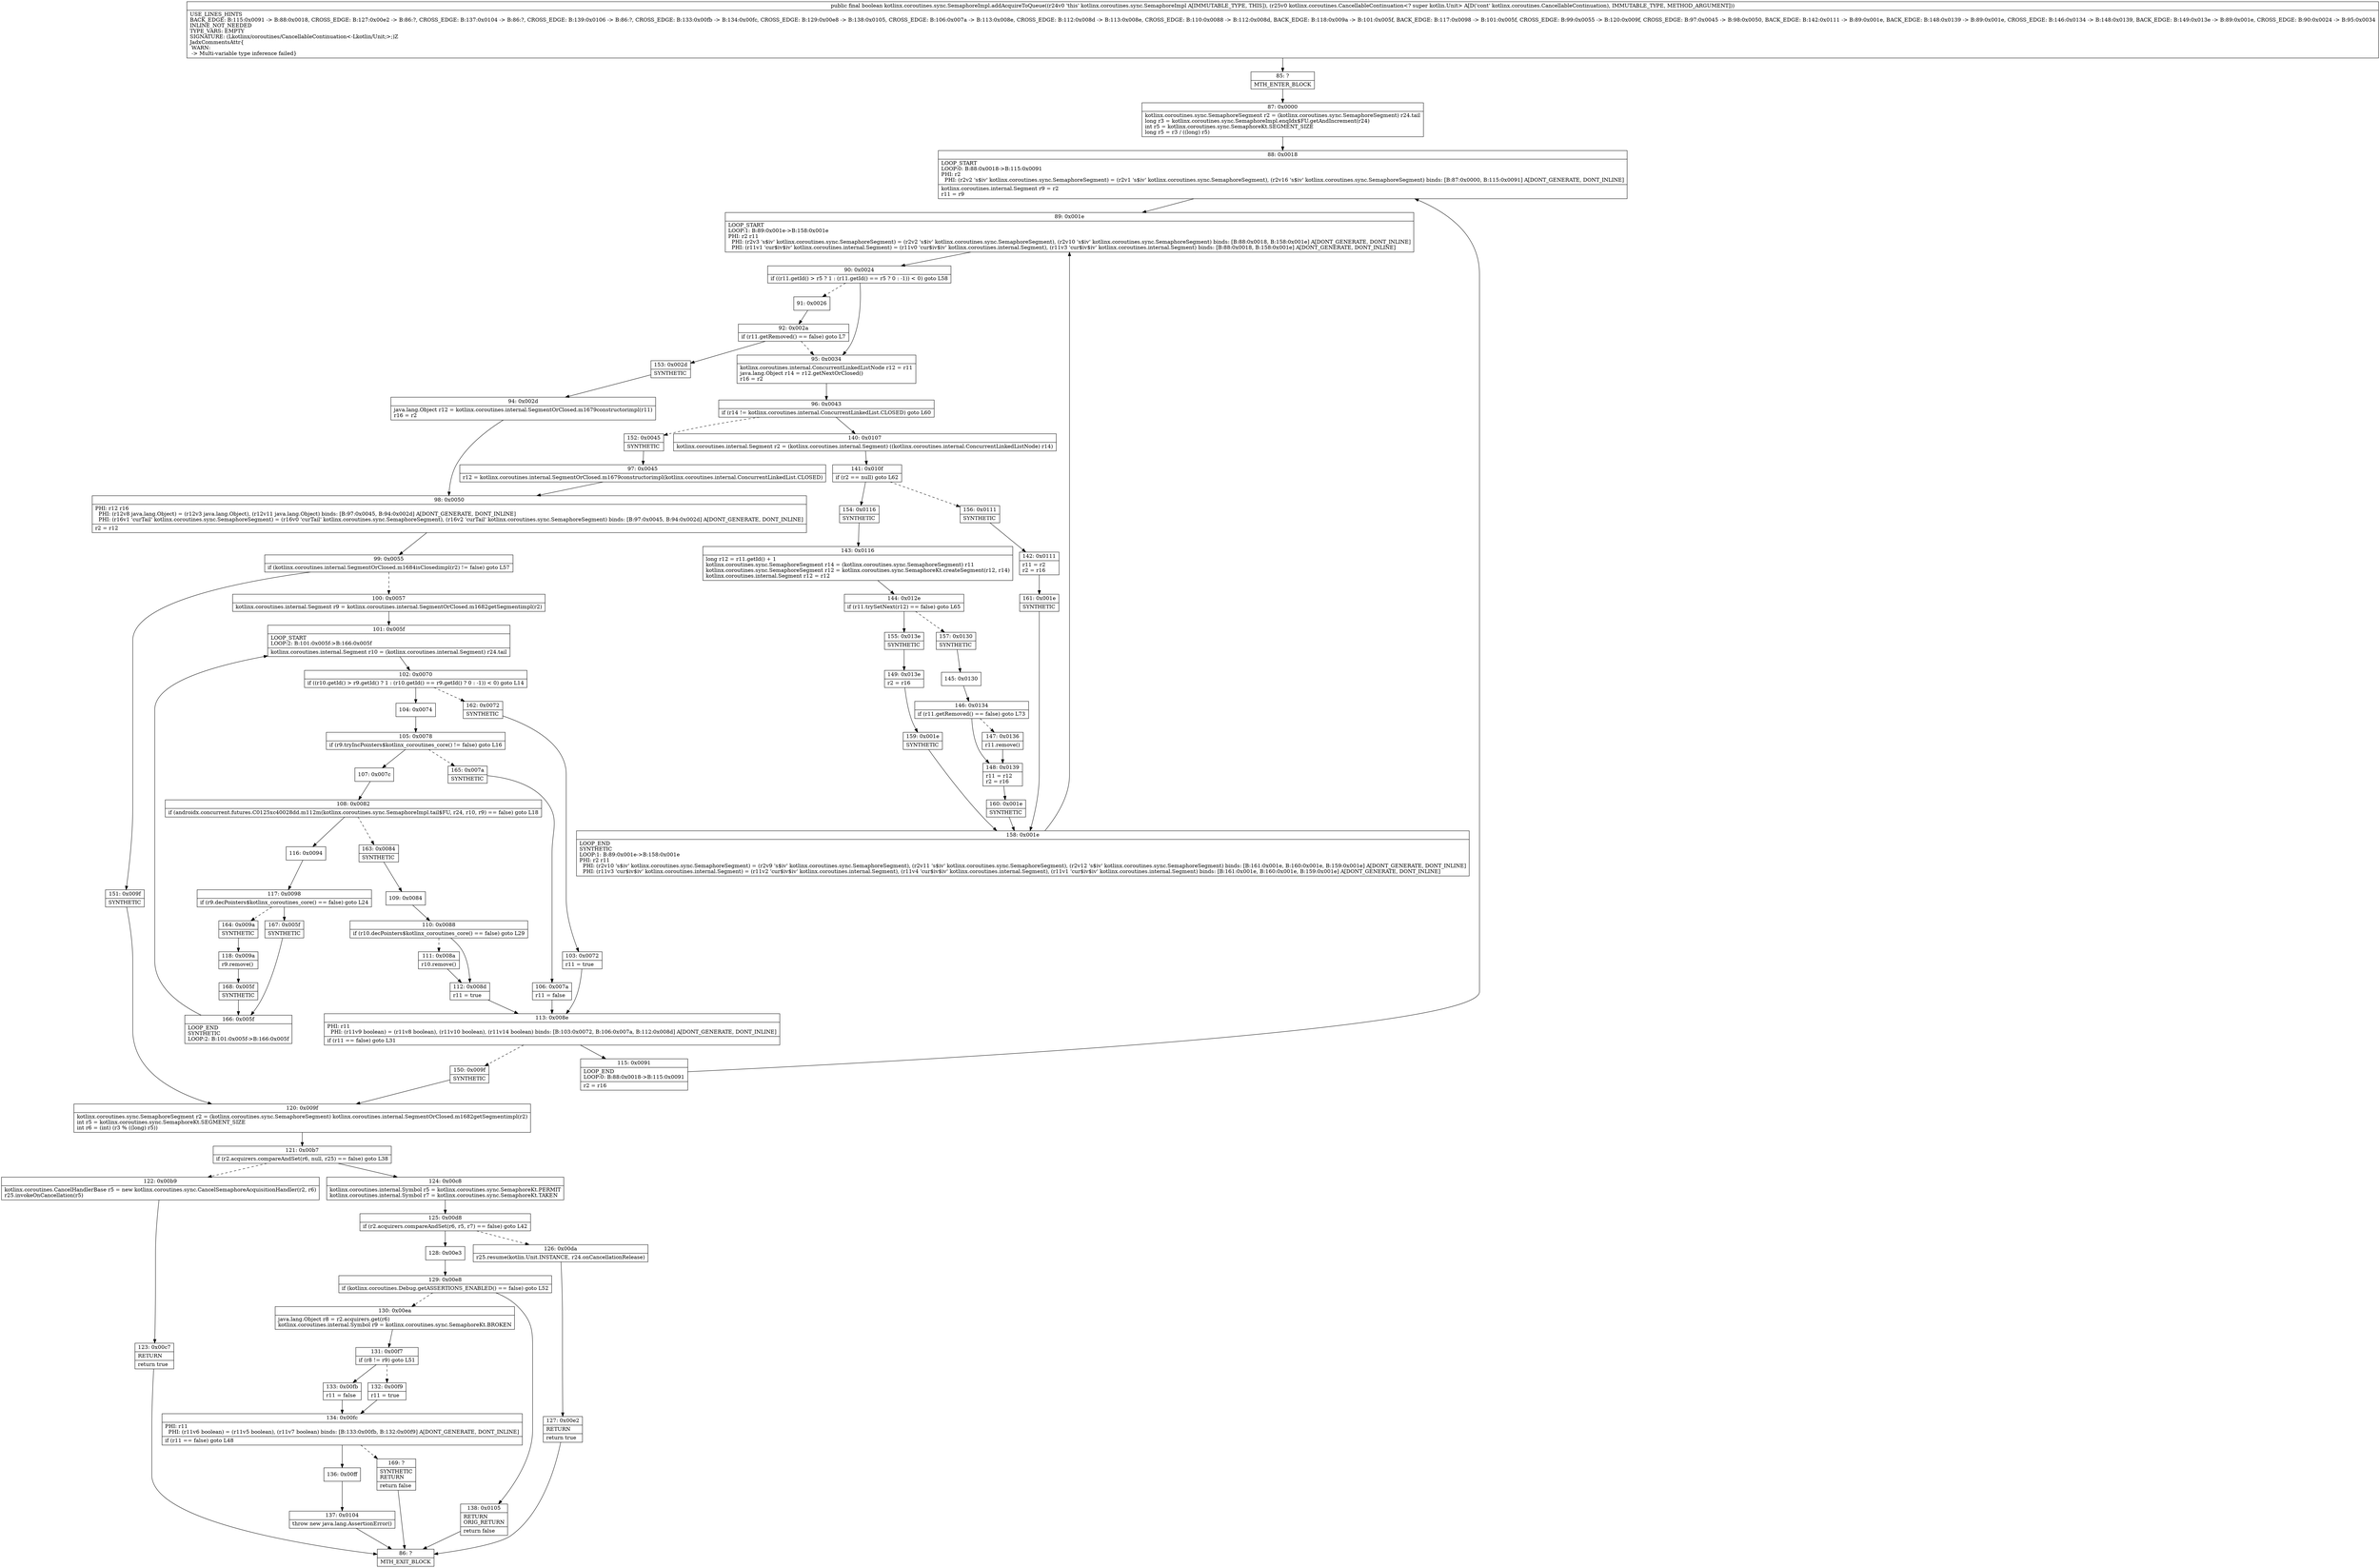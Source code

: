 digraph "CFG forkotlinx.coroutines.sync.SemaphoreImpl.addAcquireToQueue(Lkotlinx\/coroutines\/CancellableContinuation;)Z" {
Node_85 [shape=record,label="{85\:\ ?|MTH_ENTER_BLOCK\l}"];
Node_87 [shape=record,label="{87\:\ 0x0000|kotlinx.coroutines.sync.SemaphoreSegment r2 = (kotlinx.coroutines.sync.SemaphoreSegment) r24.tail\llong r3 = kotlinx.coroutines.sync.SemaphoreImpl.enqIdx$FU.getAndIncrement(r24)\lint r5 = kotlinx.coroutines.sync.SemaphoreKt.SEGMENT_SIZE\llong r5 = r3 \/ ((long) r5)\l}"];
Node_88 [shape=record,label="{88\:\ 0x0018|LOOP_START\lLOOP:0: B:88:0x0018\-\>B:115:0x0091\lPHI: r2 \l  PHI: (r2v2 's$iv' kotlinx.coroutines.sync.SemaphoreSegment) = (r2v1 's$iv' kotlinx.coroutines.sync.SemaphoreSegment), (r2v16 's$iv' kotlinx.coroutines.sync.SemaphoreSegment) binds: [B:87:0x0000, B:115:0x0091] A[DONT_GENERATE, DONT_INLINE]\l|kotlinx.coroutines.internal.Segment r9 = r2\lr11 = r9\l}"];
Node_89 [shape=record,label="{89\:\ 0x001e|LOOP_START\lLOOP:1: B:89:0x001e\-\>B:158:0x001e\lPHI: r2 r11 \l  PHI: (r2v3 's$iv' kotlinx.coroutines.sync.SemaphoreSegment) = (r2v2 's$iv' kotlinx.coroutines.sync.SemaphoreSegment), (r2v10 's$iv' kotlinx.coroutines.sync.SemaphoreSegment) binds: [B:88:0x0018, B:158:0x001e] A[DONT_GENERATE, DONT_INLINE]\l  PHI: (r11v1 'cur$iv$iv' kotlinx.coroutines.internal.Segment) = (r11v0 'cur$iv$iv' kotlinx.coroutines.internal.Segment), (r11v3 'cur$iv$iv' kotlinx.coroutines.internal.Segment) binds: [B:88:0x0018, B:158:0x001e] A[DONT_GENERATE, DONT_INLINE]\l}"];
Node_90 [shape=record,label="{90\:\ 0x0024|if ((r11.getId() \> r5 ? 1 : (r11.getId() == r5 ? 0 : \-1)) \< 0) goto L58\l}"];
Node_91 [shape=record,label="{91\:\ 0x0026}"];
Node_92 [shape=record,label="{92\:\ 0x002a|if (r11.getRemoved() == false) goto L7\l}"];
Node_153 [shape=record,label="{153\:\ 0x002d|SYNTHETIC\l}"];
Node_94 [shape=record,label="{94\:\ 0x002d|java.lang.Object r12 = kotlinx.coroutines.internal.SegmentOrClosed.m1679constructorimpl(r11)\lr16 = r2\l}"];
Node_98 [shape=record,label="{98\:\ 0x0050|PHI: r12 r16 \l  PHI: (r12v8 java.lang.Object) = (r12v3 java.lang.Object), (r12v11 java.lang.Object) binds: [B:97:0x0045, B:94:0x002d] A[DONT_GENERATE, DONT_INLINE]\l  PHI: (r16v1 'curTail' kotlinx.coroutines.sync.SemaphoreSegment) = (r16v0 'curTail' kotlinx.coroutines.sync.SemaphoreSegment), (r16v2 'curTail' kotlinx.coroutines.sync.SemaphoreSegment) binds: [B:97:0x0045, B:94:0x002d] A[DONT_GENERATE, DONT_INLINE]\l|r2 = r12\l}"];
Node_99 [shape=record,label="{99\:\ 0x0055|if (kotlinx.coroutines.internal.SegmentOrClosed.m1684isClosedimpl(r2) != false) goto L57\l}"];
Node_100 [shape=record,label="{100\:\ 0x0057|kotlinx.coroutines.internal.Segment r9 = kotlinx.coroutines.internal.SegmentOrClosed.m1682getSegmentimpl(r2)\l}"];
Node_101 [shape=record,label="{101\:\ 0x005f|LOOP_START\lLOOP:2: B:101:0x005f\-\>B:166:0x005f\l|kotlinx.coroutines.internal.Segment r10 = (kotlinx.coroutines.internal.Segment) r24.tail\l}"];
Node_102 [shape=record,label="{102\:\ 0x0070|if ((r10.getId() \> r9.getId() ? 1 : (r10.getId() == r9.getId() ? 0 : \-1)) \< 0) goto L14\l}"];
Node_104 [shape=record,label="{104\:\ 0x0074}"];
Node_105 [shape=record,label="{105\:\ 0x0078|if (r9.tryIncPointers$kotlinx_coroutines_core() != false) goto L16\l}"];
Node_107 [shape=record,label="{107\:\ 0x007c}"];
Node_108 [shape=record,label="{108\:\ 0x0082|if (androidx.concurrent.futures.C0125xc40028dd.m112m(kotlinx.coroutines.sync.SemaphoreImpl.tail$FU, r24, r10, r9) == false) goto L18\l}"];
Node_116 [shape=record,label="{116\:\ 0x0094}"];
Node_117 [shape=record,label="{117\:\ 0x0098|if (r9.decPointers$kotlinx_coroutines_core() == false) goto L24\l}"];
Node_164 [shape=record,label="{164\:\ 0x009a|SYNTHETIC\l}"];
Node_118 [shape=record,label="{118\:\ 0x009a|r9.remove()\l}"];
Node_168 [shape=record,label="{168\:\ 0x005f|SYNTHETIC\l}"];
Node_166 [shape=record,label="{166\:\ 0x005f|LOOP_END\lSYNTHETIC\lLOOP:2: B:101:0x005f\-\>B:166:0x005f\l}"];
Node_167 [shape=record,label="{167\:\ 0x005f|SYNTHETIC\l}"];
Node_163 [shape=record,label="{163\:\ 0x0084|SYNTHETIC\l}"];
Node_109 [shape=record,label="{109\:\ 0x0084}"];
Node_110 [shape=record,label="{110\:\ 0x0088|if (r10.decPointers$kotlinx_coroutines_core() == false) goto L29\l}"];
Node_111 [shape=record,label="{111\:\ 0x008a|r10.remove()\l}"];
Node_112 [shape=record,label="{112\:\ 0x008d|r11 = true\l}"];
Node_113 [shape=record,label="{113\:\ 0x008e|PHI: r11 \l  PHI: (r11v9 boolean) = (r11v8 boolean), (r11v10 boolean), (r11v14 boolean) binds: [B:103:0x0072, B:106:0x007a, B:112:0x008d] A[DONT_GENERATE, DONT_INLINE]\l|if (r11 == false) goto L31\l}"];
Node_115 [shape=record,label="{115\:\ 0x0091|LOOP_END\lLOOP:0: B:88:0x0018\-\>B:115:0x0091\l|r2 = r16\l}"];
Node_150 [shape=record,label="{150\:\ 0x009f|SYNTHETIC\l}"];
Node_120 [shape=record,label="{120\:\ 0x009f|kotlinx.coroutines.sync.SemaphoreSegment r2 = (kotlinx.coroutines.sync.SemaphoreSegment) kotlinx.coroutines.internal.SegmentOrClosed.m1682getSegmentimpl(r2)\lint r5 = kotlinx.coroutines.sync.SemaphoreKt.SEGMENT_SIZE\lint r6 = (int) (r3 % ((long) r5))\l}"];
Node_121 [shape=record,label="{121\:\ 0x00b7|if (r2.acquirers.compareAndSet(r6, null, r25) == false) goto L38\l}"];
Node_122 [shape=record,label="{122\:\ 0x00b9|kotlinx.coroutines.CancelHandlerBase r5 = new kotlinx.coroutines.sync.CancelSemaphoreAcquisitionHandler(r2, r6)\lr25.invokeOnCancellation(r5)\l}"];
Node_123 [shape=record,label="{123\:\ 0x00c7|RETURN\l|return true\l}"];
Node_86 [shape=record,label="{86\:\ ?|MTH_EXIT_BLOCK\l}"];
Node_124 [shape=record,label="{124\:\ 0x00c8|kotlinx.coroutines.internal.Symbol r5 = kotlinx.coroutines.sync.SemaphoreKt.PERMIT\lkotlinx.coroutines.internal.Symbol r7 = kotlinx.coroutines.sync.SemaphoreKt.TAKEN\l}"];
Node_125 [shape=record,label="{125\:\ 0x00d8|if (r2.acquirers.compareAndSet(r6, r5, r7) == false) goto L42\l}"];
Node_126 [shape=record,label="{126\:\ 0x00da|r25.resume(kotlin.Unit.INSTANCE, r24.onCancellationRelease)\l}"];
Node_127 [shape=record,label="{127\:\ 0x00e2|RETURN\l|return true\l}"];
Node_128 [shape=record,label="{128\:\ 0x00e3}"];
Node_129 [shape=record,label="{129\:\ 0x00e8|if (kotlinx.coroutines.Debug.getASSERTIONS_ENABLED() == false) goto L52\l}"];
Node_130 [shape=record,label="{130\:\ 0x00ea|java.lang.Object r8 = r2.acquirers.get(r6)\lkotlinx.coroutines.internal.Symbol r9 = kotlinx.coroutines.sync.SemaphoreKt.BROKEN\l}"];
Node_131 [shape=record,label="{131\:\ 0x00f7|if (r8 != r9) goto L51\l}"];
Node_132 [shape=record,label="{132\:\ 0x00f9|r11 = true\l}"];
Node_134 [shape=record,label="{134\:\ 0x00fc|PHI: r11 \l  PHI: (r11v6 boolean) = (r11v5 boolean), (r11v7 boolean) binds: [B:133:0x00fb, B:132:0x00f9] A[DONT_GENERATE, DONT_INLINE]\l|if (r11 == false) goto L48\l}"];
Node_136 [shape=record,label="{136\:\ 0x00ff}"];
Node_137 [shape=record,label="{137\:\ 0x0104|throw new java.lang.AssertionError()\l}"];
Node_169 [shape=record,label="{169\:\ ?|SYNTHETIC\lRETURN\l|return false\l}"];
Node_133 [shape=record,label="{133\:\ 0x00fb|r11 = false\l}"];
Node_138 [shape=record,label="{138\:\ 0x0105|RETURN\lORIG_RETURN\l|return false\l}"];
Node_165 [shape=record,label="{165\:\ 0x007a|SYNTHETIC\l}"];
Node_106 [shape=record,label="{106\:\ 0x007a|r11 = false\l}"];
Node_162 [shape=record,label="{162\:\ 0x0072|SYNTHETIC\l}"];
Node_103 [shape=record,label="{103\:\ 0x0072|r11 = true\l}"];
Node_151 [shape=record,label="{151\:\ 0x009f|SYNTHETIC\l}"];
Node_95 [shape=record,label="{95\:\ 0x0034|kotlinx.coroutines.internal.ConcurrentLinkedListNode r12 = r11\ljava.lang.Object r14 = r12.getNextOrClosed()\lr16 = r2\l}"];
Node_96 [shape=record,label="{96\:\ 0x0043|if (r14 != kotlinx.coroutines.internal.ConcurrentLinkedList.CLOSED) goto L60\l}"];
Node_140 [shape=record,label="{140\:\ 0x0107|kotlinx.coroutines.internal.Segment r2 = (kotlinx.coroutines.internal.Segment) ((kotlinx.coroutines.internal.ConcurrentLinkedListNode) r14)\l}"];
Node_141 [shape=record,label="{141\:\ 0x010f|if (r2 == null) goto L62\l}"];
Node_154 [shape=record,label="{154\:\ 0x0116|SYNTHETIC\l}"];
Node_143 [shape=record,label="{143\:\ 0x0116|long r12 = r11.getId() + 1\lkotlinx.coroutines.sync.SemaphoreSegment r14 = (kotlinx.coroutines.sync.SemaphoreSegment) r11\lkotlinx.coroutines.sync.SemaphoreSegment r12 = kotlinx.coroutines.sync.SemaphoreKt.createSegment(r12, r14)\lkotlinx.coroutines.internal.Segment r12 = r12\l}"];
Node_144 [shape=record,label="{144\:\ 0x012e|if (r11.trySetNext(r12) == false) goto L65\l}"];
Node_155 [shape=record,label="{155\:\ 0x013e|SYNTHETIC\l}"];
Node_149 [shape=record,label="{149\:\ 0x013e|r2 = r16\l}"];
Node_159 [shape=record,label="{159\:\ 0x001e|SYNTHETIC\l}"];
Node_158 [shape=record,label="{158\:\ 0x001e|LOOP_END\lSYNTHETIC\lLOOP:1: B:89:0x001e\-\>B:158:0x001e\lPHI: r2 r11 \l  PHI: (r2v10 's$iv' kotlinx.coroutines.sync.SemaphoreSegment) = (r2v9 's$iv' kotlinx.coroutines.sync.SemaphoreSegment), (r2v11 's$iv' kotlinx.coroutines.sync.SemaphoreSegment), (r2v12 's$iv' kotlinx.coroutines.sync.SemaphoreSegment) binds: [B:161:0x001e, B:160:0x001e, B:159:0x001e] A[DONT_GENERATE, DONT_INLINE]\l  PHI: (r11v3 'cur$iv$iv' kotlinx.coroutines.internal.Segment) = (r11v2 'cur$iv$iv' kotlinx.coroutines.internal.Segment), (r11v4 'cur$iv$iv' kotlinx.coroutines.internal.Segment), (r11v1 'cur$iv$iv' kotlinx.coroutines.internal.Segment) binds: [B:161:0x001e, B:160:0x001e, B:159:0x001e] A[DONT_GENERATE, DONT_INLINE]\l}"];
Node_157 [shape=record,label="{157\:\ 0x0130|SYNTHETIC\l}"];
Node_145 [shape=record,label="{145\:\ 0x0130}"];
Node_146 [shape=record,label="{146\:\ 0x0134|if (r11.getRemoved() == false) goto L73\l}"];
Node_147 [shape=record,label="{147\:\ 0x0136|r11.remove()\l}"];
Node_148 [shape=record,label="{148\:\ 0x0139|r11 = r12\lr2 = r16\l}"];
Node_160 [shape=record,label="{160\:\ 0x001e|SYNTHETIC\l}"];
Node_156 [shape=record,label="{156\:\ 0x0111|SYNTHETIC\l}"];
Node_142 [shape=record,label="{142\:\ 0x0111|r11 = r2\lr2 = r16\l}"];
Node_161 [shape=record,label="{161\:\ 0x001e|SYNTHETIC\l}"];
Node_152 [shape=record,label="{152\:\ 0x0045|SYNTHETIC\l}"];
Node_97 [shape=record,label="{97\:\ 0x0045|r12 = kotlinx.coroutines.internal.SegmentOrClosed.m1679constructorimpl(kotlinx.coroutines.internal.ConcurrentLinkedList.CLOSED)\l}"];
MethodNode[shape=record,label="{public final boolean kotlinx.coroutines.sync.SemaphoreImpl.addAcquireToQueue((r24v0 'this' kotlinx.coroutines.sync.SemaphoreImpl A[IMMUTABLE_TYPE, THIS]), (r25v0 kotlinx.coroutines.CancellableContinuation\<? super kotlin.Unit\> A[D('cont' kotlinx.coroutines.CancellableContinuation), IMMUTABLE_TYPE, METHOD_ARGUMENT]))  | USE_LINES_HINTS\lBACK_EDGE: B:115:0x0091 \-\> B:88:0x0018, CROSS_EDGE: B:127:0x00e2 \-\> B:86:?, CROSS_EDGE: B:137:0x0104 \-\> B:86:?, CROSS_EDGE: B:139:0x0106 \-\> B:86:?, CROSS_EDGE: B:133:0x00fb \-\> B:134:0x00fc, CROSS_EDGE: B:129:0x00e8 \-\> B:138:0x0105, CROSS_EDGE: B:106:0x007a \-\> B:113:0x008e, CROSS_EDGE: B:112:0x008d \-\> B:113:0x008e, CROSS_EDGE: B:110:0x0088 \-\> B:112:0x008d, BACK_EDGE: B:118:0x009a \-\> B:101:0x005f, BACK_EDGE: B:117:0x0098 \-\> B:101:0x005f, CROSS_EDGE: B:99:0x0055 \-\> B:120:0x009f, CROSS_EDGE: B:97:0x0045 \-\> B:98:0x0050, BACK_EDGE: B:142:0x0111 \-\> B:89:0x001e, BACK_EDGE: B:148:0x0139 \-\> B:89:0x001e, CROSS_EDGE: B:146:0x0134 \-\> B:148:0x0139, BACK_EDGE: B:149:0x013e \-\> B:89:0x001e, CROSS_EDGE: B:90:0x0024 \-\> B:95:0x0034\lINLINE_NOT_NEEDED\lTYPE_VARS: EMPTY\lSIGNATURE: (Lkotlinx\/coroutines\/CancellableContinuation\<\-Lkotlin\/Unit;\>;)Z\lJadxCommentsAttr\{\l WARN: \l \-\> Multi\-variable type inference failed\}\l}"];
MethodNode -> Node_85;Node_85 -> Node_87;
Node_87 -> Node_88;
Node_88 -> Node_89;
Node_89 -> Node_90;
Node_90 -> Node_91[style=dashed];
Node_90 -> Node_95;
Node_91 -> Node_92;
Node_92 -> Node_95[style=dashed];
Node_92 -> Node_153;
Node_153 -> Node_94;
Node_94 -> Node_98;
Node_98 -> Node_99;
Node_99 -> Node_100[style=dashed];
Node_99 -> Node_151;
Node_100 -> Node_101;
Node_101 -> Node_102;
Node_102 -> Node_104;
Node_102 -> Node_162[style=dashed];
Node_104 -> Node_105;
Node_105 -> Node_107;
Node_105 -> Node_165[style=dashed];
Node_107 -> Node_108;
Node_108 -> Node_116;
Node_108 -> Node_163[style=dashed];
Node_116 -> Node_117;
Node_117 -> Node_164[style=dashed];
Node_117 -> Node_167;
Node_164 -> Node_118;
Node_118 -> Node_168;
Node_168 -> Node_166;
Node_166 -> Node_101;
Node_167 -> Node_166;
Node_163 -> Node_109;
Node_109 -> Node_110;
Node_110 -> Node_111[style=dashed];
Node_110 -> Node_112;
Node_111 -> Node_112;
Node_112 -> Node_113;
Node_113 -> Node_115;
Node_113 -> Node_150[style=dashed];
Node_115 -> Node_88;
Node_150 -> Node_120;
Node_120 -> Node_121;
Node_121 -> Node_122[style=dashed];
Node_121 -> Node_124;
Node_122 -> Node_123;
Node_123 -> Node_86;
Node_124 -> Node_125;
Node_125 -> Node_126[style=dashed];
Node_125 -> Node_128;
Node_126 -> Node_127;
Node_127 -> Node_86;
Node_128 -> Node_129;
Node_129 -> Node_130[style=dashed];
Node_129 -> Node_138;
Node_130 -> Node_131;
Node_131 -> Node_132[style=dashed];
Node_131 -> Node_133;
Node_132 -> Node_134;
Node_134 -> Node_136;
Node_134 -> Node_169[style=dashed];
Node_136 -> Node_137;
Node_137 -> Node_86;
Node_169 -> Node_86;
Node_133 -> Node_134;
Node_138 -> Node_86;
Node_165 -> Node_106;
Node_106 -> Node_113;
Node_162 -> Node_103;
Node_103 -> Node_113;
Node_151 -> Node_120;
Node_95 -> Node_96;
Node_96 -> Node_140;
Node_96 -> Node_152[style=dashed];
Node_140 -> Node_141;
Node_141 -> Node_154;
Node_141 -> Node_156[style=dashed];
Node_154 -> Node_143;
Node_143 -> Node_144;
Node_144 -> Node_155;
Node_144 -> Node_157[style=dashed];
Node_155 -> Node_149;
Node_149 -> Node_159;
Node_159 -> Node_158;
Node_158 -> Node_89;
Node_157 -> Node_145;
Node_145 -> Node_146;
Node_146 -> Node_147[style=dashed];
Node_146 -> Node_148;
Node_147 -> Node_148;
Node_148 -> Node_160;
Node_160 -> Node_158;
Node_156 -> Node_142;
Node_142 -> Node_161;
Node_161 -> Node_158;
Node_152 -> Node_97;
Node_97 -> Node_98;
}

